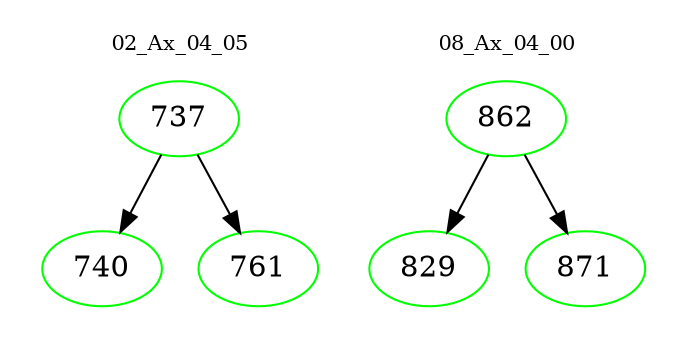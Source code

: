 digraph{
subgraph cluster_0 {
color = white
label = "02_Ax_04_05";
fontsize=10;
T0_737 [label="737", color="green"]
T0_737 -> T0_740 [color="black"]
T0_740 [label="740", color="green"]
T0_737 -> T0_761 [color="black"]
T0_761 [label="761", color="green"]
}
subgraph cluster_1 {
color = white
label = "08_Ax_04_00";
fontsize=10;
T1_862 [label="862", color="green"]
T1_862 -> T1_829 [color="black"]
T1_829 [label="829", color="green"]
T1_862 -> T1_871 [color="black"]
T1_871 [label="871", color="green"]
}
}
